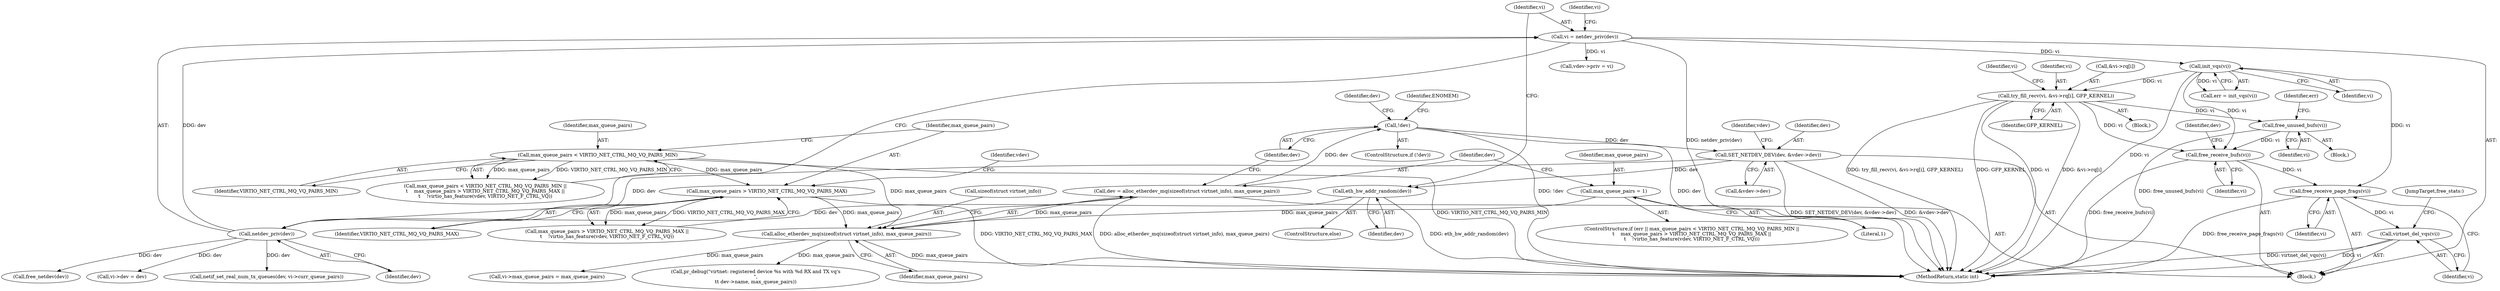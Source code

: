 digraph "0_linux_48900cb6af4282fa0fb6ff4d72a81aa3dadb5c39@API" {
"1000527" [label="(Call,try_fill_recv(vi, &vi->rq[i], GFP_KERNEL))"];
"1000478" [label="(Call,init_vqs(vi))"];
"1000327" [label="(Call,vi = netdev_priv(dev))"];
"1000329" [label="(Call,netdev_priv(dev))"];
"1000325" [label="(Call,eth_hw_addr_random(dev))"];
"1000203" [label="(Call,SET_NETDEV_DEV(dev, &vdev->dev))"];
"1000174" [label="(Call,!dev)"];
"1000167" [label="(Call,dev = alloc_etherdev_mq(sizeof(struct virtnet_info), max_queue_pairs))"];
"1000169" [label="(Call,alloc_etherdev_mq(sizeof(struct virtnet_info), max_queue_pairs))"];
"1000157" [label="(Call,max_queue_pairs > VIRTIO_NET_CTRL_MQ_VQ_PAIRS_MAX)"];
"1000153" [label="(Call,max_queue_pairs < VIRTIO_NET_CTRL_MQ_VQ_PAIRS_MIN)"];
"1000164" [label="(Call,max_queue_pairs = 1)"];
"1000556" [label="(Call,free_unused_bufs(vi))"];
"1000618" [label="(Call,free_receive_bufs(vi))"];
"1000628" [label="(Call,free_receive_page_frags(vi))"];
"1000630" [label="(Call,virtnet_del_vqs(vi))"];
"1000493" [label="(Call,netif_set_real_num_tx_queues(dev, vi->curr_queue_pairs))"];
"1000204" [label="(Identifier,dev)"];
"1000173" [label="(ControlStructure,if (!dev))"];
"1000526" [label="(Block,)"];
"1000330" [label="(Identifier,dev)"];
"1000529" [label="(Call,&vi->rq[i])"];
"1000629" [label="(Identifier,vi)"];
"1000156" [label="(Call,max_queue_pairs > VIRTIO_NET_CTRL_MQ_VQ_PAIRS_MAX ||\n\t    !virtio_has_feature(vdev, VIRTIO_NET_F_CTRL_VQ))"];
"1000535" [label="(Identifier,GFP_KERNEL)"];
"1000476" [label="(Call,err = init_vqs(vi))"];
"1000329" [label="(Call,netdev_priv(dev))"];
"1000168" [label="(Identifier,dev)"];
"1000542" [label="(Identifier,vi)"];
"1000118" [label="(Block,)"];
"1000324" [label="(ControlStructure,else)"];
"1000203" [label="(Call,SET_NETDEV_DEV(dev, &vdev->dev))"];
"1000152" [label="(Call,max_queue_pairs < VIRTIO_NET_CTRL_MQ_VQ_PAIRS_MIN ||\n\t    max_queue_pairs > VIRTIO_NET_CTRL_MQ_VQ_PAIRS_MAX ||\n\t    !virtio_has_feature(vdev, VIRTIO_NET_F_CTRL_VQ))"];
"1000155" [label="(Identifier,VIRTIO_NET_CTRL_MQ_VQ_PAIRS_MIN)"];
"1000642" [label="(MethodReturn,static int)"];
"1000166" [label="(Literal,1)"];
"1000632" [label="(JumpTarget,free_stats:)"];
"1000333" [label="(Identifier,vi)"];
"1000638" [label="(Call,free_netdev(dev))"];
"1000174" [label="(Call,!dev)"];
"1000164" [label="(Call,max_queue_pairs = 1)"];
"1000159" [label="(Identifier,VIRTIO_NET_CTRL_MQ_VQ_PAIRS_MAX)"];
"1000557" [label="(Identifier,vi)"];
"1000162" [label="(Identifier,vdev)"];
"1000630" [label="(Call,virtnet_del_vqs(vi))"];
"1000211" [label="(Identifier,vdev)"];
"1000327" [label="(Call,vi = netdev_priv(dev))"];
"1000157" [label="(Call,max_queue_pairs > VIRTIO_NET_CTRL_MQ_VQ_PAIRS_MAX)"];
"1000618" [label="(Call,free_receive_bufs(vi))"];
"1000341" [label="(Call,vdev->priv = vi)"];
"1000178" [label="(Identifier,ENOMEM)"];
"1000205" [label="(Call,&vdev->dev)"];
"1000559" [label="(Identifier,err)"];
"1000328" [label="(Identifier,vi)"];
"1000621" [label="(Identifier,dev)"];
"1000555" [label="(Block,)"];
"1000478" [label="(Call,init_vqs(vi))"];
"1000170" [label="(Call,sizeof(struct virtnet_info))"];
"1000528" [label="(Identifier,vi)"];
"1000619" [label="(Identifier,vi)"];
"1000326" [label="(Identifier,dev)"];
"1000175" [label="(Identifier,dev)"];
"1000331" [label="(Call,vi->dev = dev)"];
"1000158" [label="(Identifier,max_queue_pairs)"];
"1000607" [label="(Call,pr_debug(\"virtnet: registered device %s with %d RX and TX vq's\n\",\n\t\t dev->name, max_queue_pairs))"];
"1000479" [label="(Identifier,vi)"];
"1000556" [label="(Call,free_unused_bufs(vi))"];
"1000153" [label="(Call,max_queue_pairs < VIRTIO_NET_CTRL_MQ_VQ_PAIRS_MIN)"];
"1000149" [label="(ControlStructure,if (err || max_queue_pairs < VIRTIO_NET_CTRL_MQ_VQ_PAIRS_MIN ||\n\t    max_queue_pairs > VIRTIO_NET_CTRL_MQ_VQ_PAIRS_MAX ||\n\t    !virtio_has_feature(vdev, VIRTIO_NET_F_CTRL_VQ)))"];
"1000631" [label="(Identifier,vi)"];
"1000154" [label="(Identifier,max_queue_pairs)"];
"1000325" [label="(Call,eth_hw_addr_random(dev))"];
"1000172" [label="(Identifier,max_queue_pairs)"];
"1000181" [label="(Identifier,dev)"];
"1000471" [label="(Call,vi->max_queue_pairs = max_queue_pairs)"];
"1000628" [label="(Call,free_receive_page_frags(vi))"];
"1000167" [label="(Call,dev = alloc_etherdev_mq(sizeof(struct virtnet_info), max_queue_pairs))"];
"1000169" [label="(Call,alloc_etherdev_mq(sizeof(struct virtnet_info), max_queue_pairs))"];
"1000527" [label="(Call,try_fill_recv(vi, &vi->rq[i], GFP_KERNEL))"];
"1000165" [label="(Identifier,max_queue_pairs)"];
"1000527" -> "1000526"  [label="AST: "];
"1000527" -> "1000535"  [label="CFG: "];
"1000528" -> "1000527"  [label="AST: "];
"1000529" -> "1000527"  [label="AST: "];
"1000535" -> "1000527"  [label="AST: "];
"1000542" -> "1000527"  [label="CFG: "];
"1000527" -> "1000642"  [label="DDG: vi"];
"1000527" -> "1000642"  [label="DDG: &vi->rq[i]"];
"1000527" -> "1000642"  [label="DDG: try_fill_recv(vi, &vi->rq[i], GFP_KERNEL)"];
"1000527" -> "1000642"  [label="DDG: GFP_KERNEL"];
"1000478" -> "1000527"  [label="DDG: vi"];
"1000527" -> "1000556"  [label="DDG: vi"];
"1000527" -> "1000618"  [label="DDG: vi"];
"1000478" -> "1000476"  [label="AST: "];
"1000478" -> "1000479"  [label="CFG: "];
"1000479" -> "1000478"  [label="AST: "];
"1000476" -> "1000478"  [label="CFG: "];
"1000478" -> "1000642"  [label="DDG: vi"];
"1000478" -> "1000476"  [label="DDG: vi"];
"1000327" -> "1000478"  [label="DDG: vi"];
"1000478" -> "1000618"  [label="DDG: vi"];
"1000478" -> "1000628"  [label="DDG: vi"];
"1000327" -> "1000118"  [label="AST: "];
"1000327" -> "1000329"  [label="CFG: "];
"1000328" -> "1000327"  [label="AST: "];
"1000329" -> "1000327"  [label="AST: "];
"1000333" -> "1000327"  [label="CFG: "];
"1000327" -> "1000642"  [label="DDG: netdev_priv(dev)"];
"1000329" -> "1000327"  [label="DDG: dev"];
"1000327" -> "1000341"  [label="DDG: vi"];
"1000329" -> "1000330"  [label="CFG: "];
"1000330" -> "1000329"  [label="AST: "];
"1000325" -> "1000329"  [label="DDG: dev"];
"1000203" -> "1000329"  [label="DDG: dev"];
"1000329" -> "1000331"  [label="DDG: dev"];
"1000329" -> "1000493"  [label="DDG: dev"];
"1000329" -> "1000638"  [label="DDG: dev"];
"1000325" -> "1000324"  [label="AST: "];
"1000325" -> "1000326"  [label="CFG: "];
"1000326" -> "1000325"  [label="AST: "];
"1000328" -> "1000325"  [label="CFG: "];
"1000325" -> "1000642"  [label="DDG: eth_hw_addr_random(dev)"];
"1000203" -> "1000325"  [label="DDG: dev"];
"1000203" -> "1000118"  [label="AST: "];
"1000203" -> "1000205"  [label="CFG: "];
"1000204" -> "1000203"  [label="AST: "];
"1000205" -> "1000203"  [label="AST: "];
"1000211" -> "1000203"  [label="CFG: "];
"1000203" -> "1000642"  [label="DDG: SET_NETDEV_DEV(dev, &vdev->dev)"];
"1000203" -> "1000642"  [label="DDG: &vdev->dev"];
"1000174" -> "1000203"  [label="DDG: dev"];
"1000174" -> "1000173"  [label="AST: "];
"1000174" -> "1000175"  [label="CFG: "];
"1000175" -> "1000174"  [label="AST: "];
"1000178" -> "1000174"  [label="CFG: "];
"1000181" -> "1000174"  [label="CFG: "];
"1000174" -> "1000642"  [label="DDG: !dev"];
"1000174" -> "1000642"  [label="DDG: dev"];
"1000167" -> "1000174"  [label="DDG: dev"];
"1000167" -> "1000118"  [label="AST: "];
"1000167" -> "1000169"  [label="CFG: "];
"1000168" -> "1000167"  [label="AST: "];
"1000169" -> "1000167"  [label="AST: "];
"1000175" -> "1000167"  [label="CFG: "];
"1000167" -> "1000642"  [label="DDG: alloc_etherdev_mq(sizeof(struct virtnet_info), max_queue_pairs)"];
"1000169" -> "1000167"  [label="DDG: max_queue_pairs"];
"1000169" -> "1000172"  [label="CFG: "];
"1000170" -> "1000169"  [label="AST: "];
"1000172" -> "1000169"  [label="AST: "];
"1000169" -> "1000642"  [label="DDG: max_queue_pairs"];
"1000157" -> "1000169"  [label="DDG: max_queue_pairs"];
"1000153" -> "1000169"  [label="DDG: max_queue_pairs"];
"1000164" -> "1000169"  [label="DDG: max_queue_pairs"];
"1000169" -> "1000471"  [label="DDG: max_queue_pairs"];
"1000169" -> "1000607"  [label="DDG: max_queue_pairs"];
"1000157" -> "1000156"  [label="AST: "];
"1000157" -> "1000159"  [label="CFG: "];
"1000158" -> "1000157"  [label="AST: "];
"1000159" -> "1000157"  [label="AST: "];
"1000162" -> "1000157"  [label="CFG: "];
"1000156" -> "1000157"  [label="CFG: "];
"1000157" -> "1000642"  [label="DDG: VIRTIO_NET_CTRL_MQ_VQ_PAIRS_MAX"];
"1000157" -> "1000156"  [label="DDG: max_queue_pairs"];
"1000157" -> "1000156"  [label="DDG: VIRTIO_NET_CTRL_MQ_VQ_PAIRS_MAX"];
"1000153" -> "1000157"  [label="DDG: max_queue_pairs"];
"1000153" -> "1000152"  [label="AST: "];
"1000153" -> "1000155"  [label="CFG: "];
"1000154" -> "1000153"  [label="AST: "];
"1000155" -> "1000153"  [label="AST: "];
"1000158" -> "1000153"  [label="CFG: "];
"1000152" -> "1000153"  [label="CFG: "];
"1000153" -> "1000642"  [label="DDG: VIRTIO_NET_CTRL_MQ_VQ_PAIRS_MIN"];
"1000153" -> "1000152"  [label="DDG: max_queue_pairs"];
"1000153" -> "1000152"  [label="DDG: VIRTIO_NET_CTRL_MQ_VQ_PAIRS_MIN"];
"1000164" -> "1000149"  [label="AST: "];
"1000164" -> "1000166"  [label="CFG: "];
"1000165" -> "1000164"  [label="AST: "];
"1000166" -> "1000164"  [label="AST: "];
"1000168" -> "1000164"  [label="CFG: "];
"1000556" -> "1000555"  [label="AST: "];
"1000556" -> "1000557"  [label="CFG: "];
"1000557" -> "1000556"  [label="AST: "];
"1000559" -> "1000556"  [label="CFG: "];
"1000556" -> "1000642"  [label="DDG: free_unused_bufs(vi)"];
"1000556" -> "1000618"  [label="DDG: vi"];
"1000618" -> "1000118"  [label="AST: "];
"1000618" -> "1000619"  [label="CFG: "];
"1000619" -> "1000618"  [label="AST: "];
"1000621" -> "1000618"  [label="CFG: "];
"1000618" -> "1000642"  [label="DDG: free_receive_bufs(vi)"];
"1000618" -> "1000628"  [label="DDG: vi"];
"1000628" -> "1000118"  [label="AST: "];
"1000628" -> "1000629"  [label="CFG: "];
"1000629" -> "1000628"  [label="AST: "];
"1000631" -> "1000628"  [label="CFG: "];
"1000628" -> "1000642"  [label="DDG: free_receive_page_frags(vi)"];
"1000628" -> "1000630"  [label="DDG: vi"];
"1000630" -> "1000118"  [label="AST: "];
"1000630" -> "1000631"  [label="CFG: "];
"1000631" -> "1000630"  [label="AST: "];
"1000632" -> "1000630"  [label="CFG: "];
"1000630" -> "1000642"  [label="DDG: virtnet_del_vqs(vi)"];
"1000630" -> "1000642"  [label="DDG: vi"];
}
